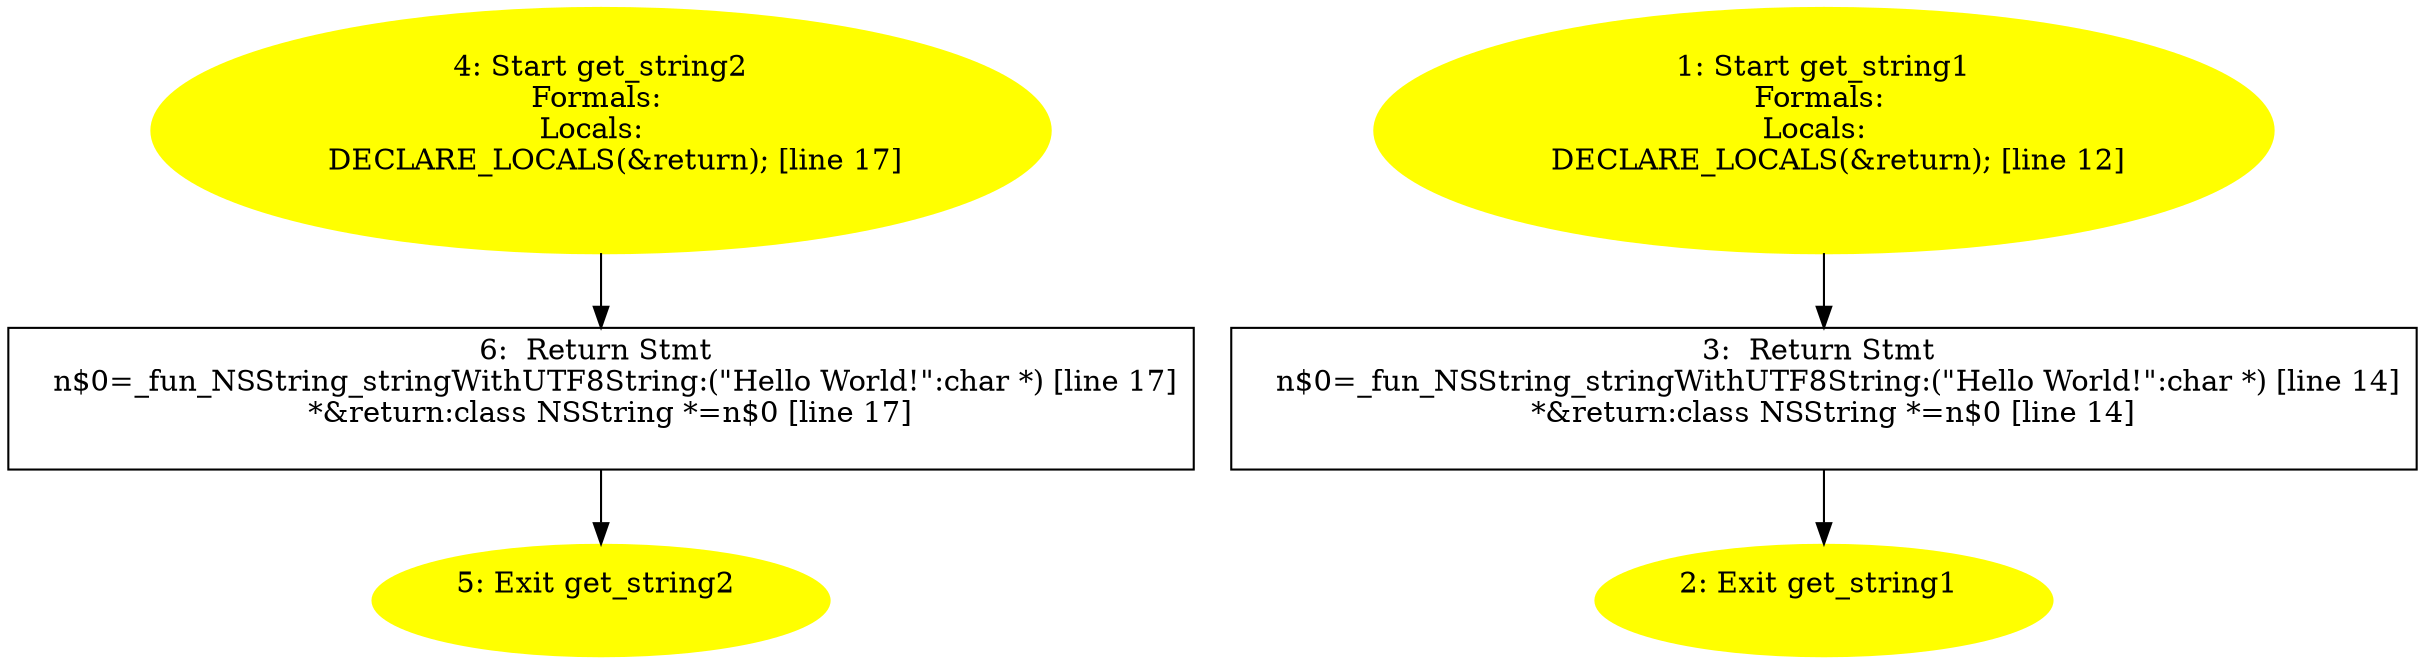 /* @generated */
digraph iCFG {
6 [label="6:  Return Stmt \n   n$0=_fun_NSString_stringWithUTF8String:(\"Hello World!\":char *) [line 17]\n  *&return:class NSString *=n$0 [line 17]\n " shape="box"]
	

	 6 -> 5 ;
5 [label="5: Exit get_string2 \n  " color=yellow style=filled]
	

4 [label="4: Start get_string2\nFormals: \nLocals:  \n   DECLARE_LOCALS(&return); [line 17]\n " color=yellow style=filled]
	

	 4 -> 6 ;
3 [label="3:  Return Stmt \n   n$0=_fun_NSString_stringWithUTF8String:(\"Hello World!\":char *) [line 14]\n  *&return:class NSString *=n$0 [line 14]\n " shape="box"]
	

	 3 -> 2 ;
2 [label="2: Exit get_string1 \n  " color=yellow style=filled]
	

1 [label="1: Start get_string1\nFormals: \nLocals:  \n   DECLARE_LOCALS(&return); [line 12]\n " color=yellow style=filled]
	

	 1 -> 3 ;
}
